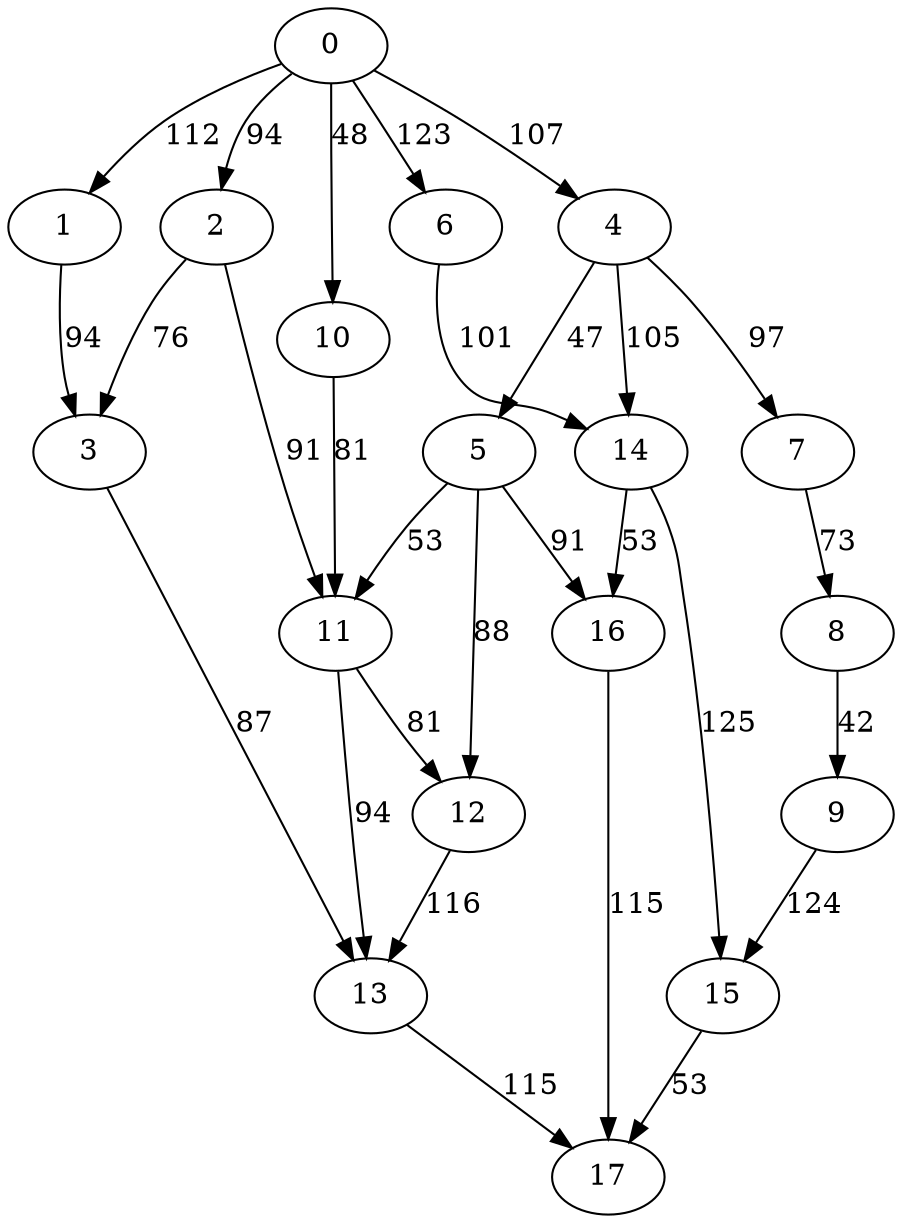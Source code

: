 digraph t20p3r7_7 {
0 -> 1 [ label = 112 ];
0 -> 2 [ label = 94 ];
0 -> 4 [ label = 107 ];
0 -> 6 [ label = 123 ];
0 -> 10 [ label = 48 ];
1 -> 3 [ label = 94 ];
2 -> 3 [ label = 76 ];
2 -> 11 [ label = 91 ];
3 -> 13 [ label = 87 ];
4 -> 5 [ label = 47 ];
4 -> 7 [ label = 97 ];
4 -> 14 [ label = 105 ];
5 -> 11 [ label = 53 ];
5 -> 12 [ label = 88 ];
5 -> 16 [ label = 91 ];
6 -> 14 [ label = 101 ];
7 -> 8 [ label = 73 ];
8 -> 9 [ label = 42 ];
9 -> 15 [ label = 124 ];
10 -> 11 [ label = 81 ];
11 -> 12 [ label = 81 ];
11 -> 13 [ label = 94 ];
12 -> 13 [ label = 116 ];
13 -> 17 [ label = 115 ];
14 -> 15 [ label = 125 ];
14 -> 16 [ label = 53 ];
15 -> 17 [ label = 53 ];
16 -> 17 [ label = 115 ];
 }

